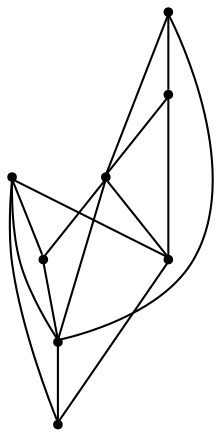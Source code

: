 graph {
  node [shape=point,comment="{\"directed\":false,\"doi\":\"10.1007/978-3-540-70904-6_40\",\"figure\":\"1 (2)\"}"]

  v0 [pos="1404.0257312863373,536.8226687113444"]
  v1 [pos="1557.1521620639535,318.45903396606445"]
  v2 [pos="1327.6302507267442,647.3487536112468"]
  v3 [pos="1367.8377725290698,480.8934847513834"]
  v4 [pos="1366.3333575581396,405.32166163126624"]
  v5 [pos="1286.2017668968024,391.7226473490397"]
  v6 [pos="1286.7268304869185,483.411184946696"]
  v7 [pos="1119.5051417151162,319.26120122273767"]

  v1 -- v0 [id="-7",pos="1557.1521620639535,318.45903396606445 1425.9110646802326,503.86425654093426 1425.9110646802326,503.86425654093426 1425.9110646802326,503.86425654093426 1404.0257312863373,536.8226687113444 1404.0257312863373,536.8226687113444 1404.0257312863373,536.8226687113444"]
  v1 -- v7 [id="-8",pos="1557.1521620639535,318.45903396606445 1344.4458938953487,318.4600512186686 1344.4458938953487,318.4600512186686 1344.4458938953487,318.4600512186686 1119.5051417151162,319.26120122273767 1119.5051417151162,319.26120122273767 1119.5051417151162,319.26120122273767"]
  v0 -- v2 [id="-17",pos="1404.0257312863373,536.8226687113444 1327.6302507267442,647.3487536112468 1327.6302507267442,647.3487536112468 1327.6302507267442,647.3487536112468"]
  v0 -- v3 [id="-18",pos="1404.0257312863373,536.8226687113444 1367.8377725290698,480.8934847513834 1367.8377725290698,480.8934847513834 1367.8377725290698,480.8934847513834"]
  v3 -- v1 [id="-20",pos="1367.8377725290698,480.8934847513834 1557.1521620639535,318.45903396606445 1557.1521620639535,318.45903396606445 1557.1521620639535,318.45903396606445"]
  v3 -- v6 [id="-26",pos="1367.8377725290698,480.8934847513834 1323.4378815406976,480.7934761047363 1323.4378815406976,480.7934761047363 1323.4378815406976,480.7934761047363 1286.7268304869185,483.411184946696 1286.7268304869185,483.411184946696 1286.7268304869185,483.411184946696"]
  v4 -- v1 [id="-27",pos="1366.3333575581396,405.32166163126624 1557.1521620639535,318.45903396606445 1557.1521620639535,318.45903396606445 1557.1521620639535,318.45903396606445"]
  v3 -- v4 [id="-30",pos="1367.8377725290698,480.8934847513834 1366.3333575581396,405.32166163126624 1366.3333575581396,405.32166163126624 1366.3333575581396,405.32166163126624"]
  v2 -- v3 [id="-36",pos="1327.6302507267442,647.3487536112468 1367.8377725290698,480.8934847513834 1367.8377725290698,480.8934847513834 1367.8377725290698,480.8934847513834"]
  v5 -- v1 [id="-38",pos="1286.2017668968024,391.7226473490397 1557.1521620639535,318.45903396606445 1557.1521620639535,318.45903396606445 1557.1521620639535,318.45903396606445"]
  v6 -- v7 [id="-42",pos="1286.7268304869185,483.411184946696 1119.5051417151162,319.26120122273767 1119.5051417151162,319.26120122273767 1119.5051417151162,319.26120122273767"]
  v5 -- v6 [id="-43",pos="1286.2017668968024,391.7226473490397 1286.7268304869185,483.411184946696 1286.7268304869185,483.411184946696 1286.7268304869185,483.411184946696"]
  v5 -- v4 [id="-33",pos="1286.2017668968024,391.7226473490397 1366.3333575581396,405.32166163126624 1366.3333575581396,405.32166163126624 1366.3333575581396,405.32166163126624"]
  v6 -- v2 [id="-44",pos="1286.7268304869185,483.411184946696 1327.6302507267442,647.3487536112468 1327.6302507267442,647.3487536112468 1327.6302507267442,647.3487536112468"]
  v5 -- v7 [id="-45",pos="1286.2017668968024,391.7226473490397 1119.5051417151162,319.26120122273767 1119.5051417151162,319.26120122273767 1119.5051417151162,319.26120122273767"]
}
